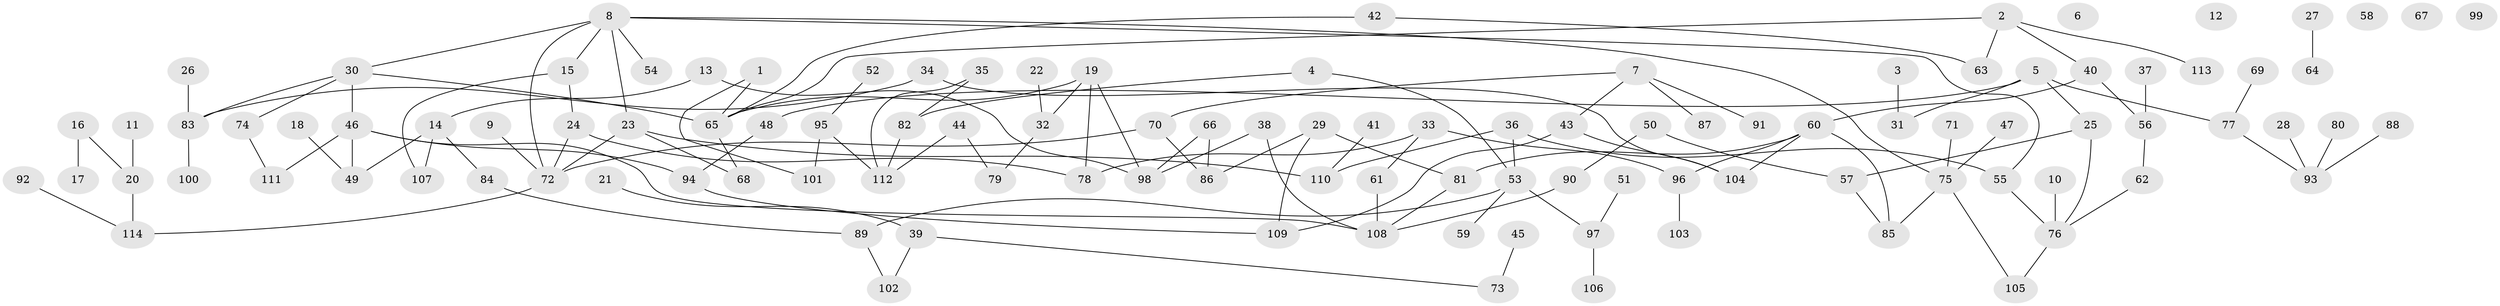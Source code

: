 // Generated by graph-tools (version 1.1) at 2025/40/03/09/25 04:40:38]
// undirected, 114 vertices, 136 edges
graph export_dot {
graph [start="1"]
  node [color=gray90,style=filled];
  1;
  2;
  3;
  4;
  5;
  6;
  7;
  8;
  9;
  10;
  11;
  12;
  13;
  14;
  15;
  16;
  17;
  18;
  19;
  20;
  21;
  22;
  23;
  24;
  25;
  26;
  27;
  28;
  29;
  30;
  31;
  32;
  33;
  34;
  35;
  36;
  37;
  38;
  39;
  40;
  41;
  42;
  43;
  44;
  45;
  46;
  47;
  48;
  49;
  50;
  51;
  52;
  53;
  54;
  55;
  56;
  57;
  58;
  59;
  60;
  61;
  62;
  63;
  64;
  65;
  66;
  67;
  68;
  69;
  70;
  71;
  72;
  73;
  74;
  75;
  76;
  77;
  78;
  79;
  80;
  81;
  82;
  83;
  84;
  85;
  86;
  87;
  88;
  89;
  90;
  91;
  92;
  93;
  94;
  95;
  96;
  97;
  98;
  99;
  100;
  101;
  102;
  103;
  104;
  105;
  106;
  107;
  108;
  109;
  110;
  111;
  112;
  113;
  114;
  1 -- 65;
  1 -- 101;
  2 -- 40;
  2 -- 63;
  2 -- 65;
  2 -- 113;
  3 -- 31;
  4 -- 53;
  4 -- 82;
  5 -- 25;
  5 -- 31;
  5 -- 48;
  5 -- 77;
  7 -- 43;
  7 -- 70;
  7 -- 87;
  7 -- 91;
  8 -- 15;
  8 -- 23;
  8 -- 30;
  8 -- 54;
  8 -- 55;
  8 -- 72;
  8 -- 75;
  9 -- 72;
  10 -- 76;
  11 -- 20;
  13 -- 14;
  13 -- 98;
  14 -- 49;
  14 -- 84;
  14 -- 107;
  15 -- 24;
  15 -- 107;
  16 -- 17;
  16 -- 20;
  18 -- 49;
  19 -- 32;
  19 -- 65;
  19 -- 78;
  19 -- 98;
  20 -- 114;
  21 -- 39;
  22 -- 32;
  23 -- 68;
  23 -- 72;
  23 -- 110;
  24 -- 72;
  24 -- 78;
  25 -- 57;
  25 -- 76;
  26 -- 83;
  27 -- 64;
  28 -- 93;
  29 -- 81;
  29 -- 86;
  29 -- 109;
  30 -- 46;
  30 -- 65;
  30 -- 74;
  30 -- 83;
  32 -- 79;
  33 -- 61;
  33 -- 78;
  33 -- 96;
  34 -- 83;
  34 -- 104;
  35 -- 82;
  35 -- 112;
  36 -- 53;
  36 -- 55;
  36 -- 110;
  37 -- 56;
  38 -- 98;
  38 -- 108;
  39 -- 73;
  39 -- 102;
  40 -- 56;
  40 -- 60;
  41 -- 110;
  42 -- 63;
  42 -- 65;
  43 -- 104;
  43 -- 109;
  44 -- 79;
  44 -- 112;
  45 -- 73;
  46 -- 49;
  46 -- 94;
  46 -- 108;
  46 -- 111;
  47 -- 75;
  48 -- 94;
  50 -- 57;
  50 -- 90;
  51 -- 97;
  52 -- 95;
  53 -- 59;
  53 -- 89;
  53 -- 97;
  55 -- 76;
  56 -- 62;
  57 -- 85;
  60 -- 81;
  60 -- 85;
  60 -- 96;
  60 -- 104;
  61 -- 108;
  62 -- 76;
  65 -- 68;
  66 -- 86;
  66 -- 98;
  69 -- 77;
  70 -- 72;
  70 -- 86;
  71 -- 75;
  72 -- 114;
  74 -- 111;
  75 -- 85;
  75 -- 105;
  76 -- 105;
  77 -- 93;
  80 -- 93;
  81 -- 108;
  82 -- 112;
  83 -- 100;
  84 -- 89;
  88 -- 93;
  89 -- 102;
  90 -- 108;
  92 -- 114;
  94 -- 109;
  95 -- 101;
  95 -- 112;
  96 -- 103;
  97 -- 106;
}

